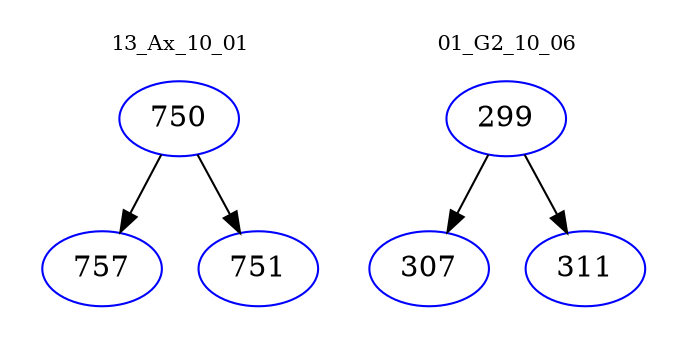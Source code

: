 digraph{
subgraph cluster_0 {
color = white
label = "13_Ax_10_01";
fontsize=10;
T0_750 [label="750", color="blue"]
T0_750 -> T0_757 [color="black"]
T0_757 [label="757", color="blue"]
T0_750 -> T0_751 [color="black"]
T0_751 [label="751", color="blue"]
}
subgraph cluster_1 {
color = white
label = "01_G2_10_06";
fontsize=10;
T1_299 [label="299", color="blue"]
T1_299 -> T1_307 [color="black"]
T1_307 [label="307", color="blue"]
T1_299 -> T1_311 [color="black"]
T1_311 [label="311", color="blue"]
}
}
